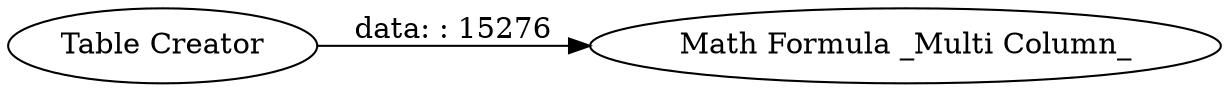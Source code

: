 digraph {
	"-7375931028645315818_1" [label="Table Creator"]
	"-7375931028645315818_2" [label="Math Formula _Multi Column_"]
	"-7375931028645315818_1" -> "-7375931028645315818_2" [label="data: : 15276"]
	rankdir=LR
}
